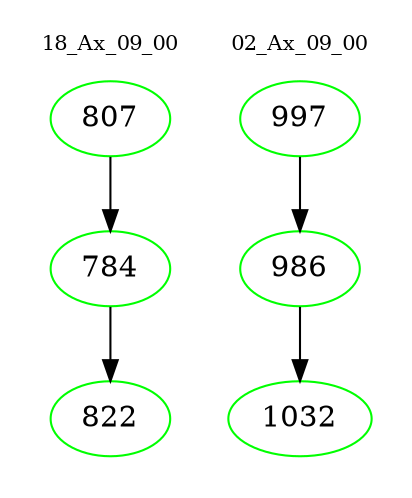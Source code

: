 digraph{
subgraph cluster_0 {
color = white
label = "18_Ax_09_00";
fontsize=10;
T0_807 [label="807", color="green"]
T0_807 -> T0_784 [color="black"]
T0_784 [label="784", color="green"]
T0_784 -> T0_822 [color="black"]
T0_822 [label="822", color="green"]
}
subgraph cluster_1 {
color = white
label = "02_Ax_09_00";
fontsize=10;
T1_997 [label="997", color="green"]
T1_997 -> T1_986 [color="black"]
T1_986 [label="986", color="green"]
T1_986 -> T1_1032 [color="black"]
T1_1032 [label="1032", color="green"]
}
}
